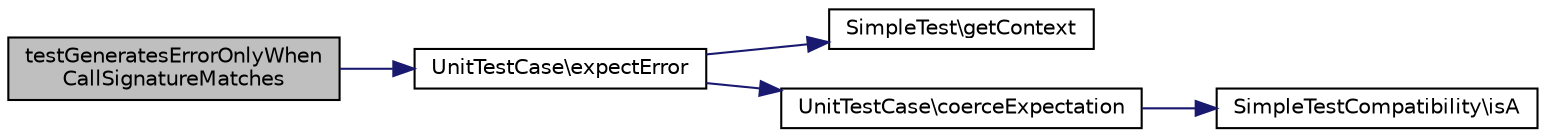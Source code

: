 digraph "testGeneratesErrorOnlyWhenCallSignatureMatches"
{
  edge [fontname="Helvetica",fontsize="10",labelfontname="Helvetica",labelfontsize="10"];
  node [fontname="Helvetica",fontsize="10",shape=record];
  rankdir="LR";
  Node1 [label="testGeneratesErrorOnlyWhen\lCallSignatureMatches",height=0.2,width=0.4,color="black", fillcolor="grey75", style="filled" fontcolor="black"];
  Node1 -> Node2 [color="midnightblue",fontsize="10",style="solid",fontname="Helvetica"];
  Node2 [label="UnitTestCase\\expectError",height=0.2,width=0.4,color="black", fillcolor="white", style="filled",URL="$class_unit_test_case.html#abc3681aefc80ab27077fd5f7079fd23e"];
  Node2 -> Node3 [color="midnightblue",fontsize="10",style="solid",fontname="Helvetica"];
  Node3 [label="SimpleTest\\getContext",height=0.2,width=0.4,color="black", fillcolor="white", style="filled",URL="$class_simple_test.html#aa3fe42ba4c6ff4bf9fe17a836d6b593f"];
  Node2 -> Node4 [color="midnightblue",fontsize="10",style="solid",fontname="Helvetica"];
  Node4 [label="UnitTestCase\\coerceExpectation",height=0.2,width=0.4,color="black", fillcolor="white", style="filled",URL="$class_unit_test_case.html#accf9811bda484165de4ddb7eb3c43f6f"];
  Node4 -> Node5 [color="midnightblue",fontsize="10",style="solid",fontname="Helvetica"];
  Node5 [label="SimpleTestCompatibility\\isA",height=0.2,width=0.4,color="black", fillcolor="white", style="filled",URL="$class_simple_test_compatibility.html#a89339a52a329ae34fbb05260963b066b"];
}
